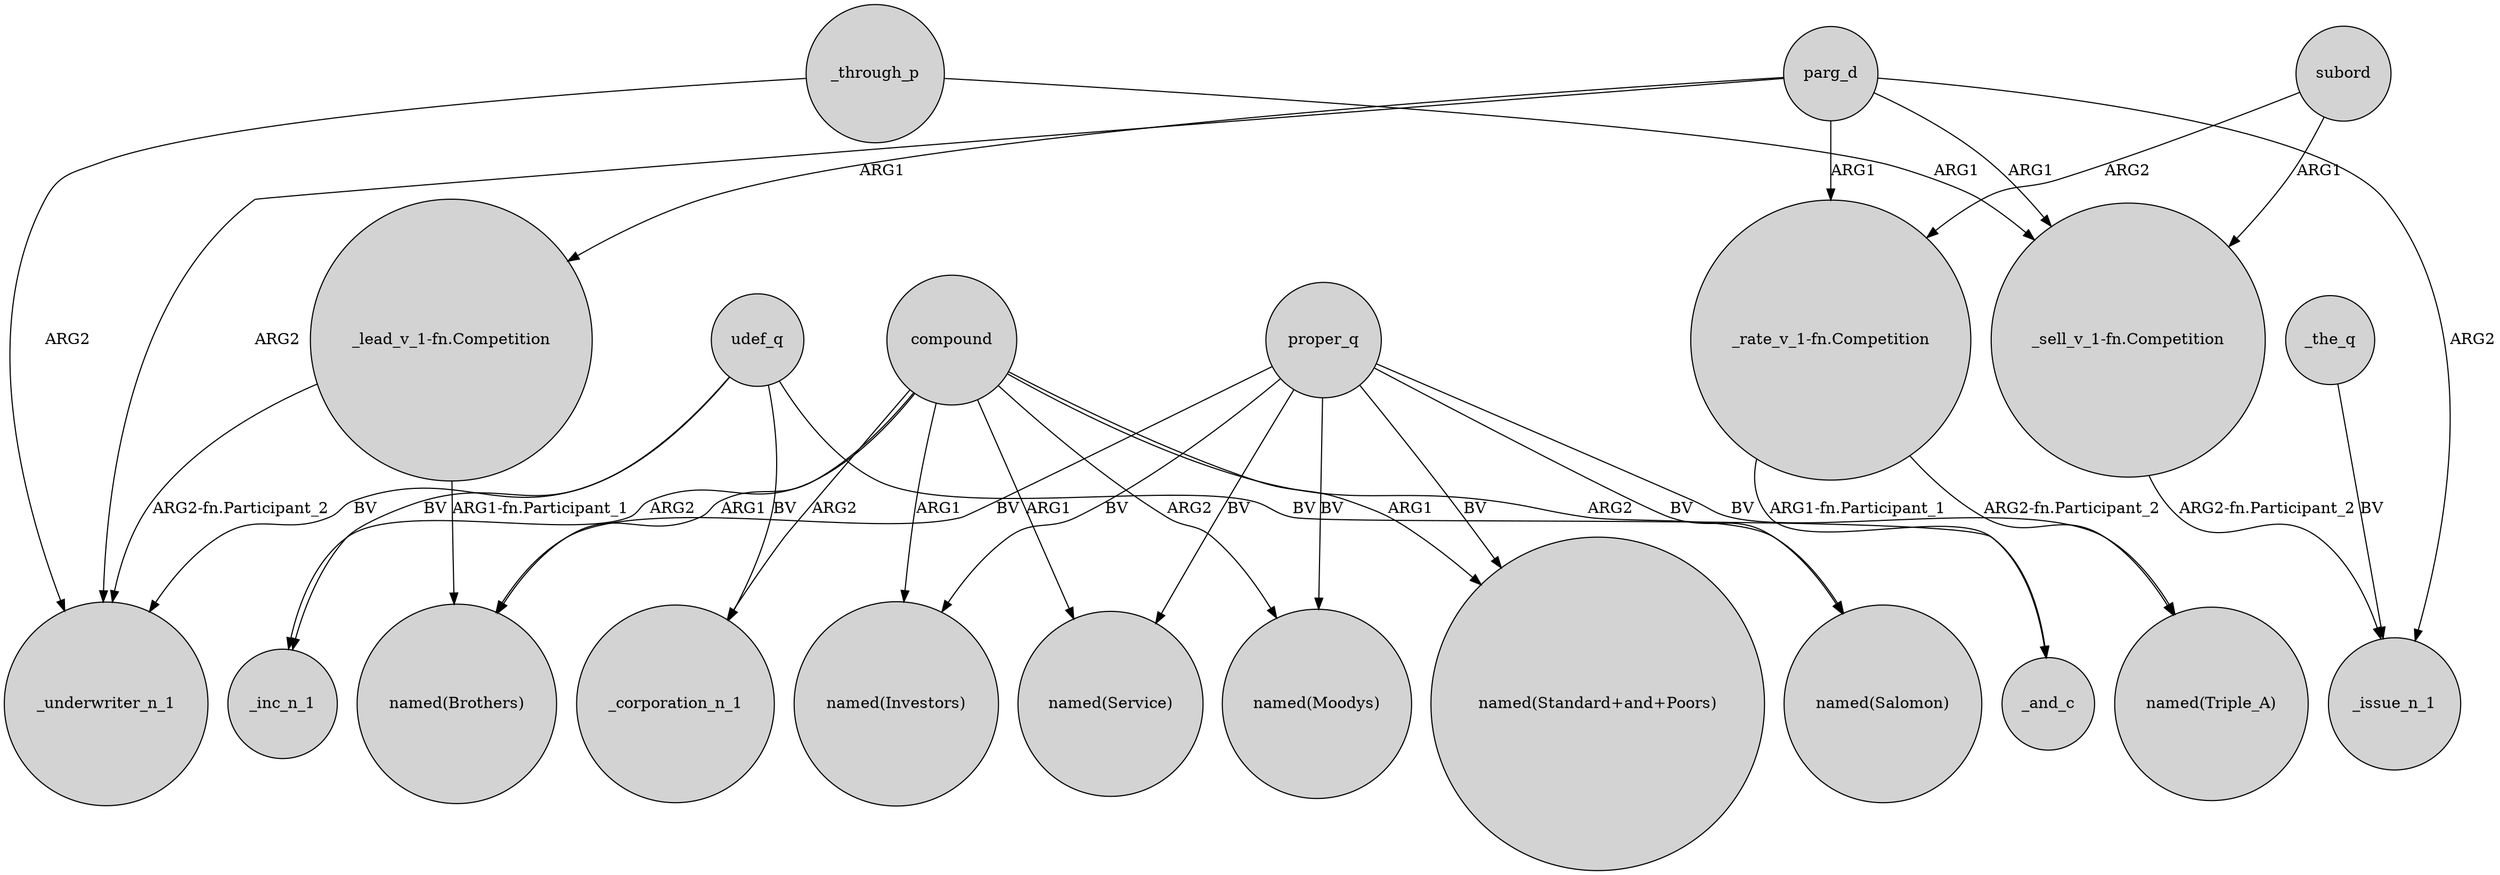 digraph {
	node [shape=circle style=filled]
	parg_d -> "_lead_v_1-fn.Competition" [label=ARG1]
	subord -> "_rate_v_1-fn.Competition" [label=ARG2]
	"_rate_v_1-fn.Competition" -> "named(Triple_A)" [label="ARG2-fn.Participant_2"]
	compound -> "named(Salomon)" [label=ARG2]
	proper_q -> "named(Standard+and+Poors)" [label=BV]
	parg_d -> "_sell_v_1-fn.Competition" [label=ARG1]
	proper_q -> "named(Moodys)" [label=BV]
	compound -> "named(Investors)" [label=ARG1]
	udef_q -> _and_c [label=BV]
	proper_q -> "named(Service)" [label=BV]
	"_sell_v_1-fn.Competition" -> _issue_n_1 [label="ARG2-fn.Participant_2"]
	udef_q -> _inc_n_1 [label=BV]
	_through_p -> _underwriter_n_1 [label=ARG2]
	compound -> "named(Service)" [label=ARG1]
	udef_q -> _underwriter_n_1 [label=BV]
	compound -> _inc_n_1 [label=ARG2]
	parg_d -> "_rate_v_1-fn.Competition" [label=ARG1]
	"_lead_v_1-fn.Competition" -> _underwriter_n_1 [label="ARG2-fn.Participant_2"]
	compound -> "named(Brothers)" [label=ARG1]
	"_lead_v_1-fn.Competition" -> "named(Brothers)" [label="ARG1-fn.Participant_1"]
	proper_q -> "named(Brothers)" [label=BV]
	proper_q -> "named(Salomon)" [label=BV]
	_through_p -> "_sell_v_1-fn.Competition" [label=ARG1]
	subord -> "_sell_v_1-fn.Competition" [label=ARG1]
	proper_q -> "named(Triple_A)" [label=BV]
	compound -> _corporation_n_1 [label=ARG2]
	compound -> "named(Standard+and+Poors)" [label=ARG1]
	udef_q -> _corporation_n_1 [label=BV]
	parg_d -> _issue_n_1 [label=ARG2]
	parg_d -> _underwriter_n_1 [label=ARG2]
	proper_q -> "named(Investors)" [label=BV]
	"_rate_v_1-fn.Competition" -> _and_c [label="ARG1-fn.Participant_1"]
	compound -> "named(Moodys)" [label=ARG2]
	_the_q -> _issue_n_1 [label=BV]
}
